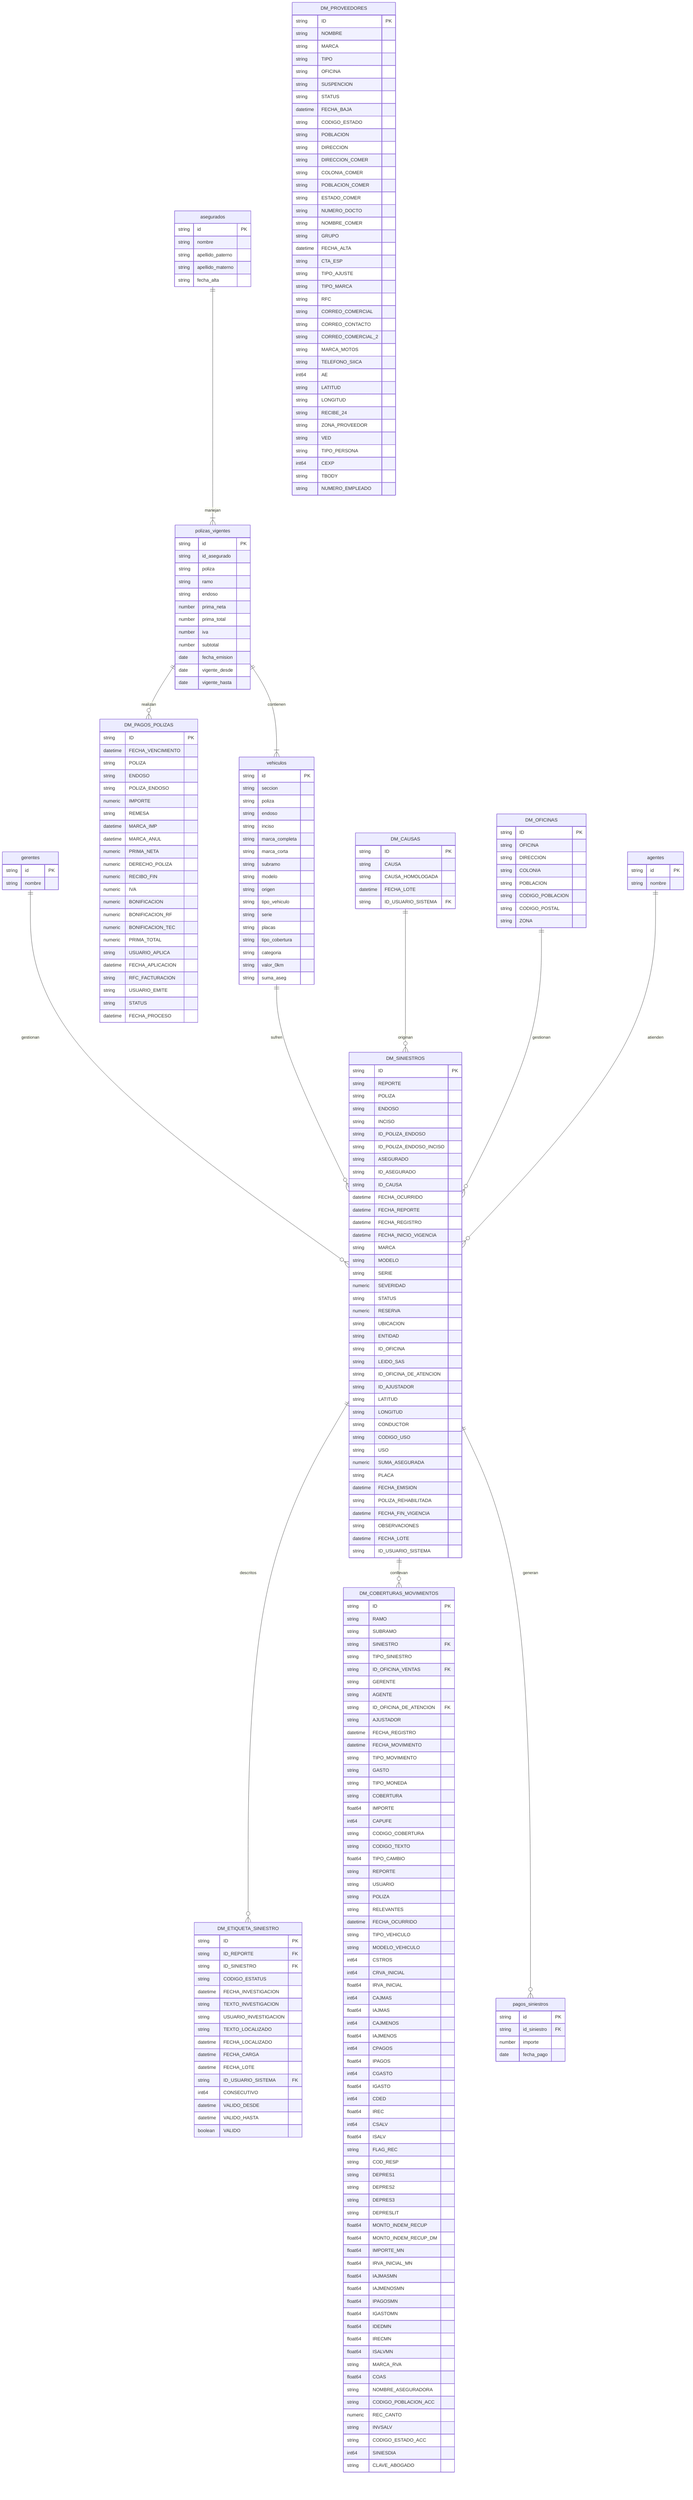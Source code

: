 erDiagram

asegurados ||--|{ polizas_vigentes : manejan

polizas_vigentes ||--|{ vehiculos : contienen

polizas_vigentes ||--o{ DM_PAGOS_POLIZAS : realizan

gerentes ||--o{ DM_SINIESTROS : gestionan

vehiculos ||--o{ DM_SINIESTROS : sufren

DM_CAUSAS ||--o{ DM_SINIESTROS : originan

DM_OFICINAS ||--o{ DM_SINIESTROS : gestionan

agentes ||--o{ DM_SINIESTROS : atienden

DM_SINIESTROS ||--o{ DM_ETIQUETA_SINIESTRO : descritos

DM_SINIESTROS ||--o{ DM_COBERTURAS_MOVIMIENTOS : conllevan

DM_SINIESTROS ||--o{ pagos_siniestros : generan

DM_PROVEEDORES {
    string ID PK
    string NOMBRE
    string MARCA
    string TIPO
    string OFICINA
    string SUSPENCION
    string STATUS
    datetime FECHA_BAJA
    string CODIGO_ESTADO
    string POBLACION
    string DIRECCION
    string DIRECCION_COMER
    string COLONIA_COMER
    string POBLACION_COMER
    string ESTADO_COMER
    string NUMERO_DOCTO
    string NOMBRE_COMER
    string GRUPO
    datetime FECHA_ALTA
    string CTA_ESP
    string TIPO_AJUSTE
    string TIPO_MARCA
    string RFC
    string CORREO_COMERCIAL
    string CORREO_CONTACTO
    string CORREO_COMERCIAL_2
    string MARCA_MOTOS
    string TELEFONO_SIICA
    int64 AE
    string LATITUD
    string LONGITUD
    string RECIBE_24
    string ZONA_PROVEEDOR
    string VED
    string TIPO_PERSONA
    int64 CEXP
    string TBODY
    string NUMERO_EMPLEADO
}

asegurados {
    string id PK
    string nombre
    string apellido_paterno
    string apellido_materno
    string fecha_alta
}

polizas_vigentes {
    string id PK
    string id_asegurado
    string poliza
    string ramo
    string endoso
    number prima_neta
    number prima_total
    number iva
    number subtotal
    date fecha_emision
    date vigente_desde
    date vigente_hasta
}

DM_PAGOS_POLIZAS {
    string ID PK
    datetime FECHA_VENCIMIENTO
    string POLIZA
    string ENDOSO
    string POLIZA_ENDOSO
    numeric IMPORTE
    string REMESA
    datetime MARCA_IMP
    datetime MARCA_ANUL
    numeric PRIMA_NETA
    numeric DERECHO_POLIZA
    numeric RECIBO_FIN
    numeric IVA
    numeric BONIFICACION
    numeric BONIFICACION_RF
    numeric BONIFICACION_TEC
    numeric PRIMA_TOTAL
    string USUARIO_APLICA
    datetime FECHA_APLICACION
    string RFC_FACTURACION
    string USUARIO_EMITE
    string STATUS
    datetime FECHA_PROCESO
}


vehiculos {
    string id PK
    string seccion
    string poliza
    string endoso
    string inciso
    string marca_completa
    string marca_corta
    string subramo
    string modelo
    string origen
    string tipo_vehiculo
    string serie
    string placas
    string tipo_cobertura
    string categoria
    string valor_0km
    string suma_aseg
}


DM_CAUSAS {
    string ID PK
    string CAUSA
    string CAUSA_HOMOLOGADA
    datetime FECHA_LOTE
    string ID_USUARIO_SISTEMA FK
}


DM_ETIQUETA_SINIESTRO {
    string ID PK
    string ID_REPORTE FK
    string ID_SINIESTRO FK
    string CODIGO_ESTATUS
    datetime FECHA_INVESTIGACION
    string TEXTO_INVESTIGACION
    string USUARIO_INVESTIGACION
    string TEXTO_LOCALIZADO
    datetime FECHA_LOCALIZADO
    datetime FECHA_CARGA
    datetime FECHA_LOTE
    string ID_USUARIO_SISTEMA FK
    int64 CONSECUTIVO
    datetime VALIDO_DESDE
    datetime VALIDO_HASTA
    boolean VALIDO
}


DM_COBERTURAS_MOVIMIENTOS {
    string ID PK
    string RAMO
    string SUBRAMO
    string SINIESTRO FK
    string TIPO_SINIESTRO
    string ID_OFICINA_VENTAS FK
    string GERENTE
    string AGENTE
    string ID_OFICINA_DE_ATENCION FK
    string AJUSTADOR
    datetime FECHA_REGISTRO
    datetime FECHA_MOVIMIENTO
    string TIPO_MOVIMIENTO
    string GASTO
    string TIPO_MONEDA
    string COBERTURA
    float64 IMPORTE
    int64 CAPUFE
    string CODIGO_COBERTURA
    string CODIGO_TEXTO
    float64 TIPO_CAMBIO
    string REPORTE
    string USUARIO
    string POLIZA
    string RELEVANTES
    datetime FECHA_OCURRIDO
    string TIPO_VEHICULO
    string MODELO_VEHICULO
    int64 CSTROS
    int64 CRVA_INICIAL
    float64 IRVA_INICIAL
    int64 CAJMAS
    float64 IAJMAS
    int64 CAJMENOS
    float64 IAJMENOS
    int64 CPAGOS
    float64 IPAGOS
    int64 CGASTO
    float64 IGASTO
    int64 CDED
    float64 IREC
    int64 CSALV
    float64 ISALV
    string FLAG_REC
    string COD_RESP
    string DEPRES1
    string DEPRES2
    string DEPRES3
    string DEPRESLIT
    float64 MONTO_INDEM_RECUP
    float64 MONTO_INDEM_RECUP_DM
    float64 IMPORTE_MN
    float64 IRVA_INICIAL_MN
    float64 IAJMASMN
    float64 IAJMENOSMN
    float64 IPAGOSMN
    float64 IGASTOMN
    float64 IDEDMN
    float64 IRECMN
    float64 ISALVMN
    string MARCA_RVA
    float64 COAS
    string NOMBRE_ASEGURADORA
    string CODIGO_POBLACION_ACC
    numeric REC_CANTO
    string INVSALV
    string CODIGO_ESTADO_ACC
    int64 SINIESDIA
    string CLAVE_ABOGADO
}

%% PENDIENTE
%%DM_CAUSA_COBERTURA {
%%    string REGLA
%%    string CAUSAS
%%    string COBERTURA
%%    string CODIGO_COBERTURA
%%    datetime FECHA_LOTE
%%    string ID_USUARIO_SISTEMA FK
%%}

pagos_siniestros {
    string id PK
    string id_siniestro FK
    number importe
    date fecha_pago
}

gerentes {
    string id PK
    string nombre
}

DM_OFICINAS {
    string ID PK
    string OFICINA
    string DIRECCION
    string COLONIA
    string POBLACION
    string CODIGO_POBLACION
    string CODIGO_POSTAL
    string ZONA
}

DM_SINIESTROS {
    string ID PK
    string REPORTE
    string POLIZA
    string ENDOSO
    string INCISO
    string ID_POLIZA_ENDOSO
    string ID_POLIZA_ENDOSO_INCISO
    string ASEGURADO
    string ID_ASEGURADO
    string ID_CAUSA
    datetime FECHA_OCURRIDO
    datetime FECHA_REPORTE
    datetime FECHA_REGISTRO
    datetime FECHA_INICIO_VIGENCIA
    string MARCA
    string MODELO
    string SERIE
    numeric SEVERIDAD
    string STATUS
    numeric RESERVA
    string UBICACION
    string ENTIDAD
    string ID_OFICINA
    string LEIDO_SAS
    string ID_OFICINA_DE_ATENCION
    string ID_AJUSTADOR
    string LATITUD
    string LONGITUD
    string CONDUCTOR
    string CODIGO_USO
    string USO
    numeric SUMA_ASEGURADA
    string PLACA
    datetime FECHA_EMISION
    string POLIZA_REHABILITADA
    datetime FECHA_FIN_VIGENCIA
    string OBSERVACIONES
    datetime FECHA_LOTE
    string ID_USUARIO_SISTEMA
}

agentes {
    string id PK
    string nombre
}